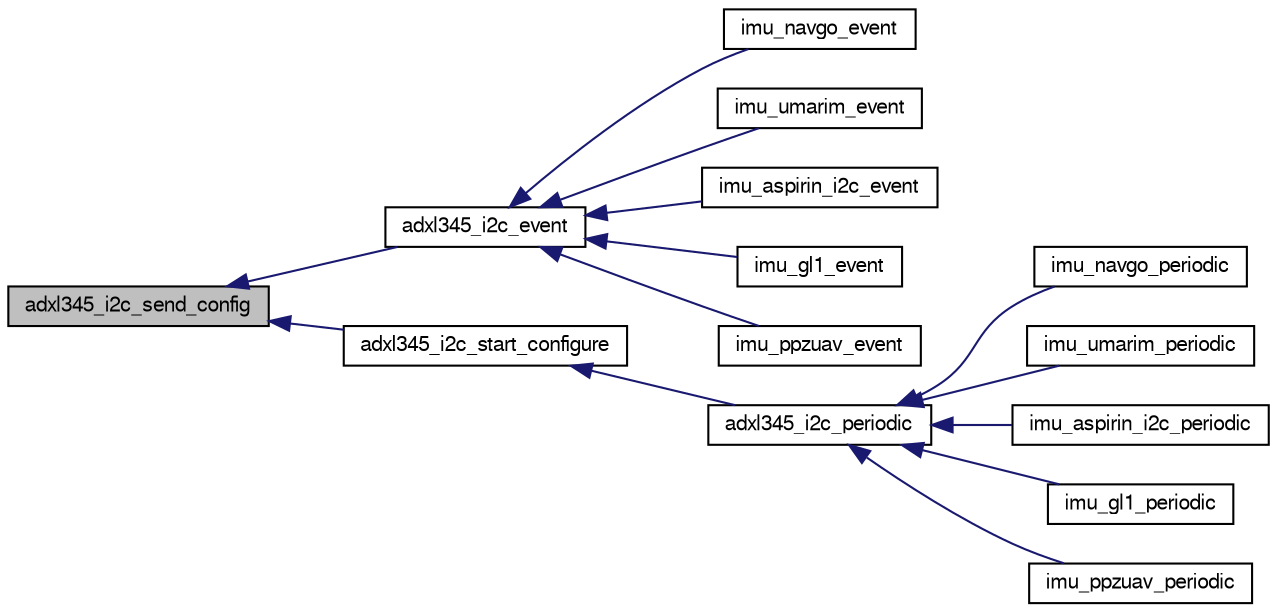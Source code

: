 digraph "adxl345_i2c_send_config"
{
  edge [fontname="FreeSans",fontsize="10",labelfontname="FreeSans",labelfontsize="10"];
  node [fontname="FreeSans",fontsize="10",shape=record];
  rankdir="LR";
  Node1 [label="adxl345_i2c_send_config",height=0.2,width=0.4,color="black", fillcolor="grey75", style="filled", fontcolor="black"];
  Node1 -> Node2 [dir="back",color="midnightblue",fontsize="10",style="solid",fontname="FreeSans"];
  Node2 [label="adxl345_i2c_event",height=0.2,width=0.4,color="black", fillcolor="white", style="filled",URL="$adxl345__i2c_8h.html#ad3a91ed9ff763d88416c0ed443960a3d"];
  Node2 -> Node3 [dir="back",color="midnightblue",fontsize="10",style="solid",fontname="FreeSans"];
  Node3 [label="imu_navgo_event",height=0.2,width=0.4,color="black", fillcolor="white", style="filled",URL="$imu__navgo_8h.html#a090687272e402bae057eb68e39e6218f"];
  Node2 -> Node4 [dir="back",color="midnightblue",fontsize="10",style="solid",fontname="FreeSans"];
  Node4 [label="imu_umarim_event",height=0.2,width=0.4,color="black", fillcolor="white", style="filled",URL="$imu__umarim_8h.html#a01860ce0d2bbd0db6c993e609c0745de"];
  Node2 -> Node5 [dir="back",color="midnightblue",fontsize="10",style="solid",fontname="FreeSans"];
  Node5 [label="imu_aspirin_i2c_event",height=0.2,width=0.4,color="black", fillcolor="white", style="filled",URL="$imu__aspirin__i2c_8h.html#a6369e8522e39224b5076e7837c0032f2"];
  Node2 -> Node6 [dir="back",color="midnightblue",fontsize="10",style="solid",fontname="FreeSans"];
  Node6 [label="imu_gl1_event",height=0.2,width=0.4,color="black", fillcolor="white", style="filled",URL="$imu__gl1_8h.html#accca4f4c7d6f0ecd6cd6f210818c4b1b"];
  Node2 -> Node7 [dir="back",color="midnightblue",fontsize="10",style="solid",fontname="FreeSans"];
  Node7 [label="imu_ppzuav_event",height=0.2,width=0.4,color="black", fillcolor="white", style="filled",URL="$imu__ppzuav_8h.html#a51ff6c245630bbf2701dc550ce24ef23"];
  Node1 -> Node8 [dir="back",color="midnightblue",fontsize="10",style="solid",fontname="FreeSans"];
  Node8 [label="adxl345_i2c_start_configure",height=0.2,width=0.4,color="black", fillcolor="white", style="filled",URL="$adxl345__i2c_8h.html#a0671648f2612cb43f9a59a87d3e724b3",tooltip="Start configuration if not already done. "];
  Node8 -> Node9 [dir="back",color="midnightblue",fontsize="10",style="solid",fontname="FreeSans"];
  Node9 [label="adxl345_i2c_periodic",height=0.2,width=0.4,color="black", fillcolor="white", style="filled",URL="$adxl345__i2c_8h.html#a6c19aa3cb79c5fb9405cd7fb1e803b3c",tooltip="convenience function: read or start configuration if not already initialized "];
  Node9 -> Node10 [dir="back",color="midnightblue",fontsize="10",style="solid",fontname="FreeSans"];
  Node10 [label="imu_navgo_periodic",height=0.2,width=0.4,color="black", fillcolor="white", style="filled",URL="$imu__navgo_8h.html#abf7df4eb259cc896e4c4d15e255b9f12"];
  Node9 -> Node11 [dir="back",color="midnightblue",fontsize="10",style="solid",fontname="FreeSans"];
  Node11 [label="imu_umarim_periodic",height=0.2,width=0.4,color="black", fillcolor="white", style="filled",URL="$imu__umarim_8h.html#a509b35b086165ec0c6bd01533451244e"];
  Node9 -> Node12 [dir="back",color="midnightblue",fontsize="10",style="solid",fontname="FreeSans"];
  Node12 [label="imu_aspirin_i2c_periodic",height=0.2,width=0.4,color="black", fillcolor="white", style="filled",URL="$imu__aspirin__i2c_8h.html#ab4ede1af9369615ad72a3409e9b93312"];
  Node9 -> Node13 [dir="back",color="midnightblue",fontsize="10",style="solid",fontname="FreeSans"];
  Node13 [label="imu_gl1_periodic",height=0.2,width=0.4,color="black", fillcolor="white", style="filled",URL="$imu__gl1_8h.html#a80f3bffaf9eb81ccbca95d0c5b8ae5ef"];
  Node9 -> Node14 [dir="back",color="midnightblue",fontsize="10",style="solid",fontname="FreeSans"];
  Node14 [label="imu_ppzuav_periodic",height=0.2,width=0.4,color="black", fillcolor="white", style="filled",URL="$imu__ppzuav_8h.html#afbf52c3be36028130e67112844bc3601"];
}
